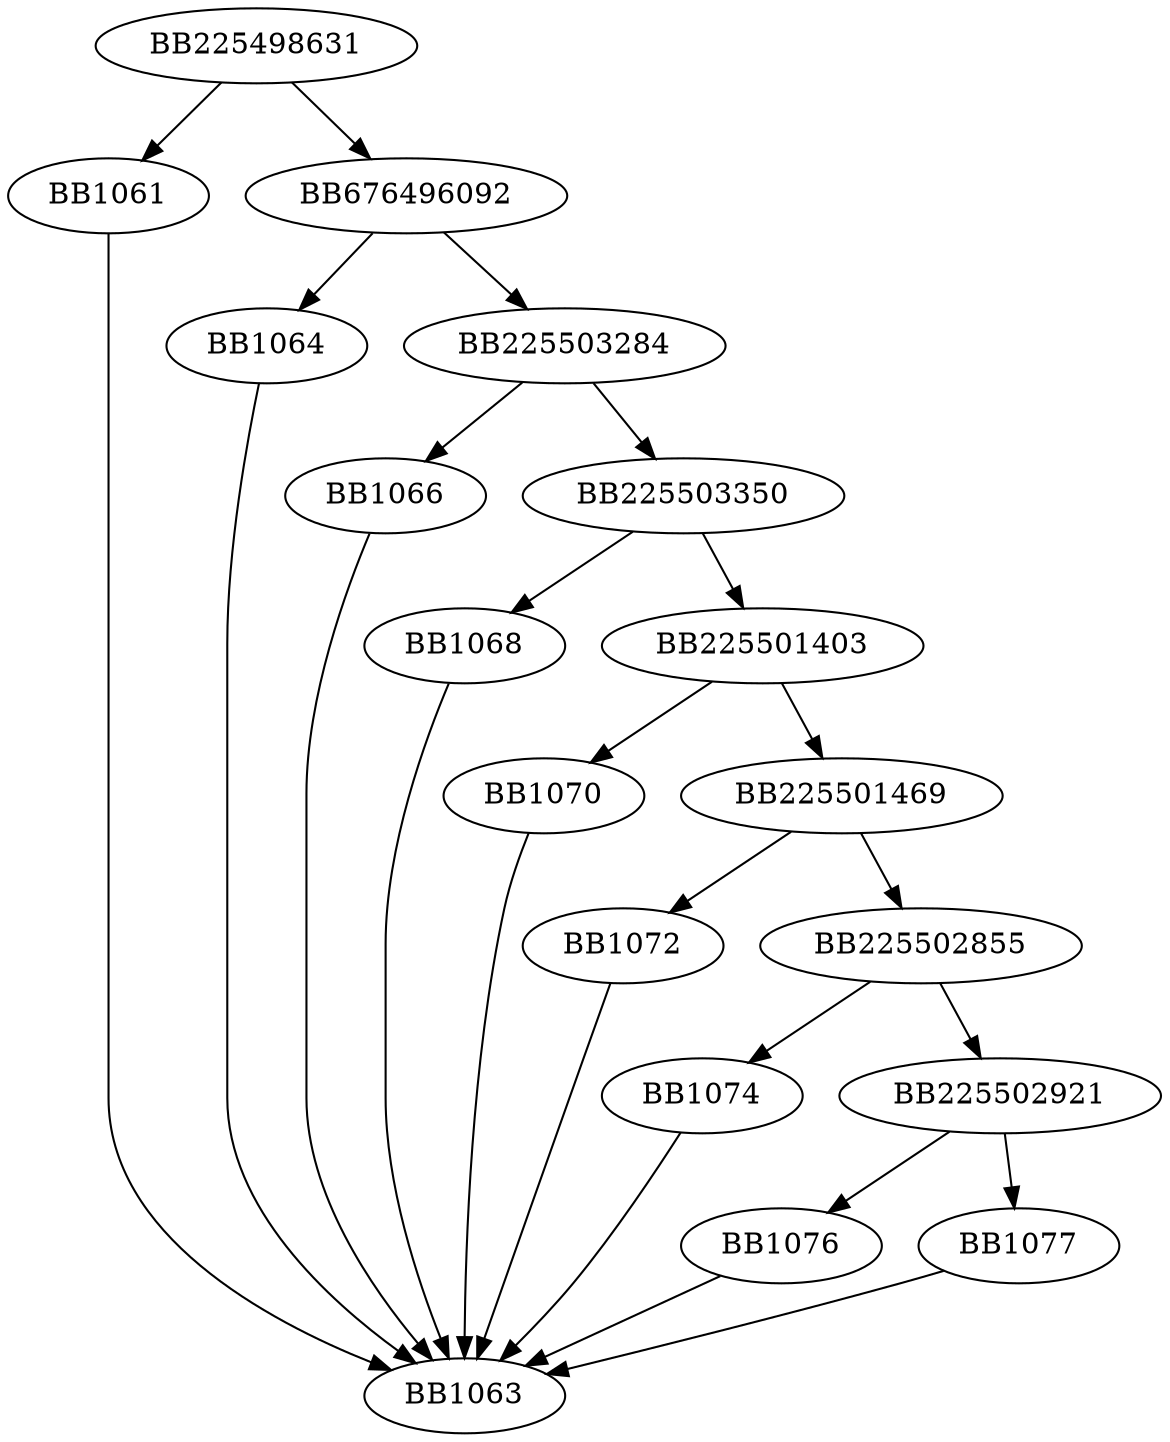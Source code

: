 digraph G{
	BB225498631->BB1061;
	BB225498631->BB676496092;
	BB1061->BB1063;
	BB676496092->BB1064;
	BB676496092->BB225503284;
	BB1064->BB1063;
	BB225503284->BB1066;
	BB225503284->BB225503350;
	BB1066->BB1063;
	BB225503350->BB1068;
	BB225503350->BB225501403;
	BB1068->BB1063;
	BB225501403->BB1070;
	BB225501403->BB225501469;
	BB1070->BB1063;
	BB225501469->BB1072;
	BB225501469->BB225502855;
	BB1072->BB1063;
	BB225502855->BB1074;
	BB225502855->BB225502921;
	BB1074->BB1063;
	BB225502921->BB1076;
	BB225502921->BB1077;
	BB1076->BB1063;
	BB1077->BB1063;
}
